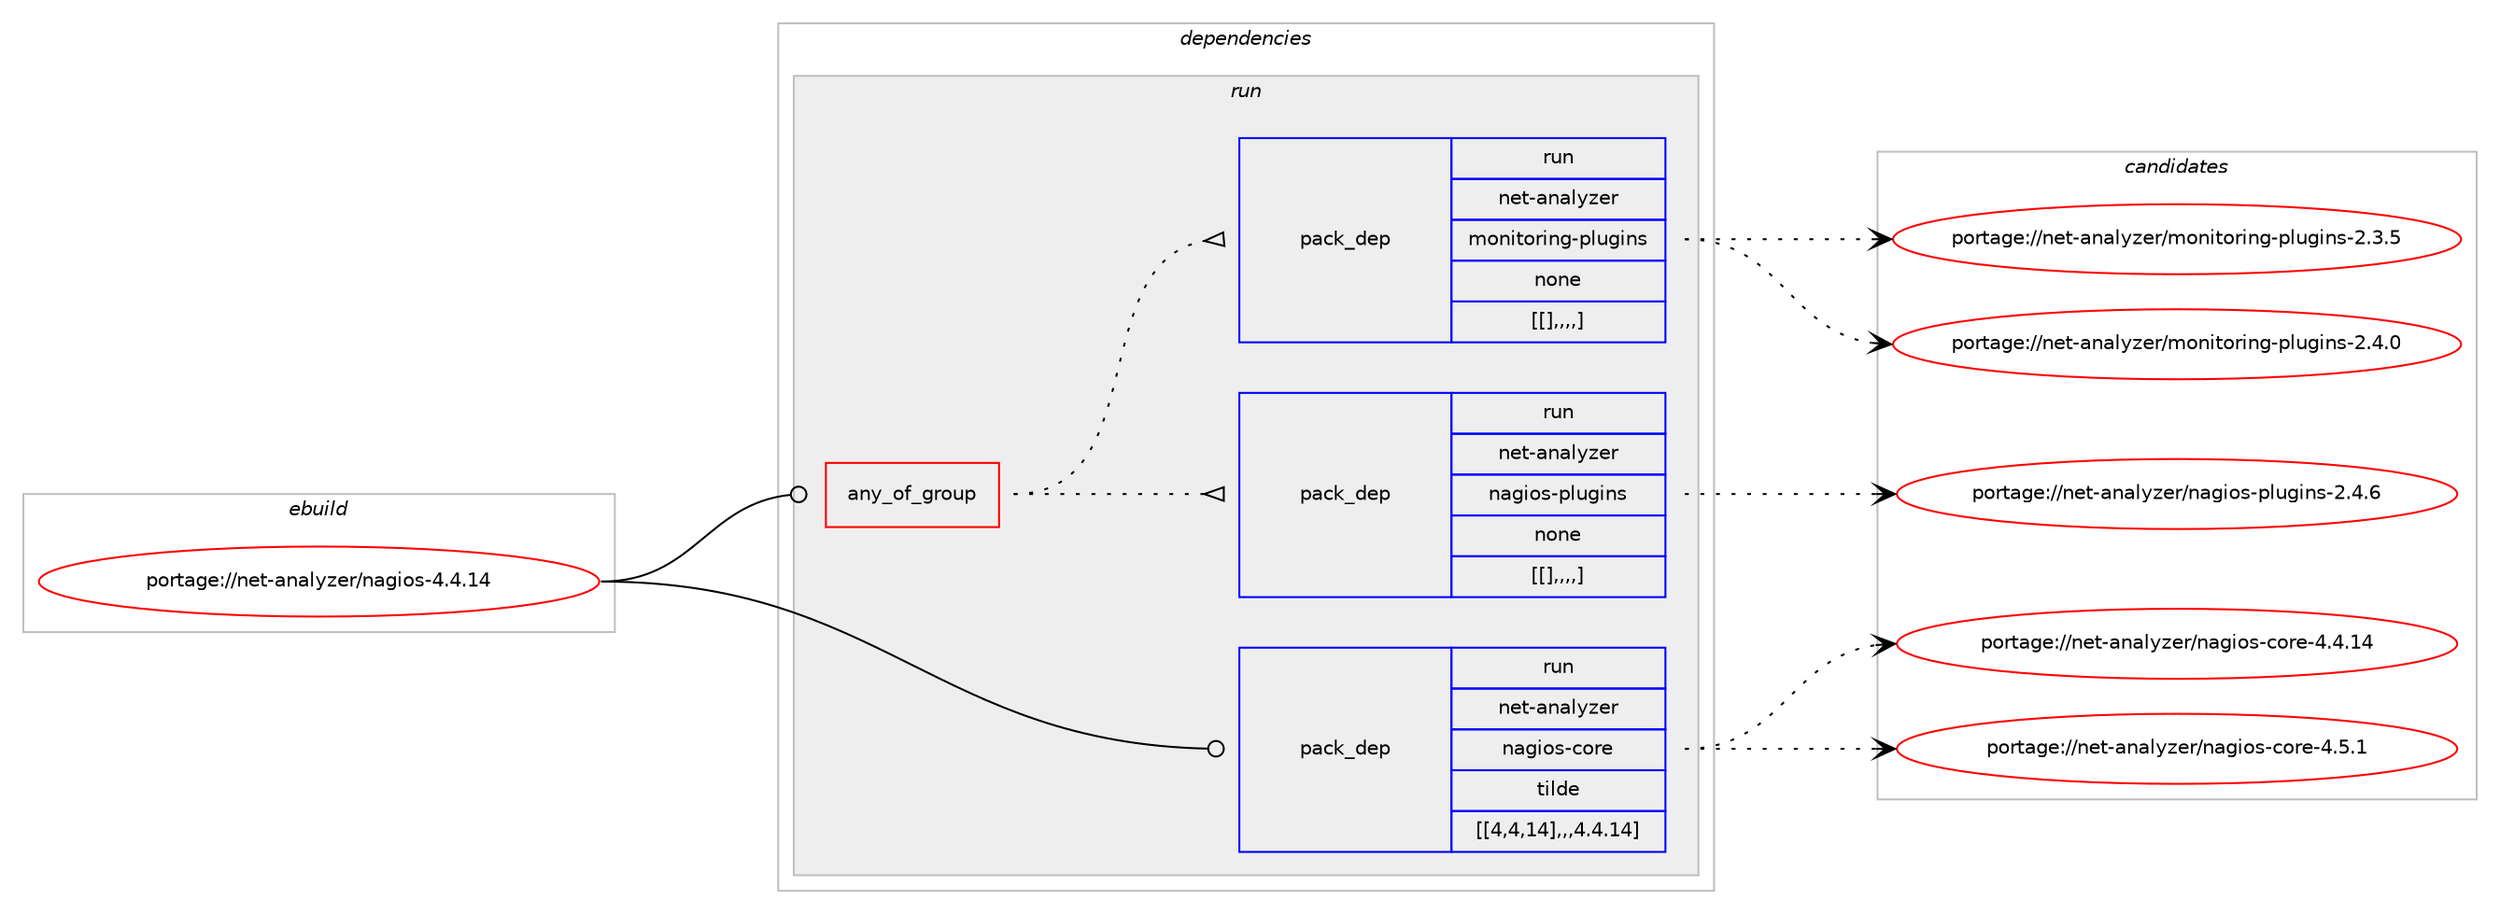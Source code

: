 digraph prolog {

# *************
# Graph options
# *************

newrank=true;
concentrate=true;
compound=true;
graph [rankdir=LR,fontname=Helvetica,fontsize=10,ranksep=1.5];#, ranksep=2.5, nodesep=0.2];
edge  [arrowhead=vee];
node  [fontname=Helvetica,fontsize=10];

# **********
# The ebuild
# **********

subgraph cluster_leftcol {
color=gray;
label=<<i>ebuild</i>>;
id [label="portage://net-analyzer/nagios-4.4.14", color=red, width=4, href="../net-analyzer/nagios-4.4.14.svg"];
}

# ****************
# The dependencies
# ****************

subgraph cluster_midcol {
color=gray;
label=<<i>dependencies</i>>;
subgraph cluster_compile {
fillcolor="#eeeeee";
style=filled;
label=<<i>compile</i>>;
}
subgraph cluster_compileandrun {
fillcolor="#eeeeee";
style=filled;
label=<<i>compile and run</i>>;
}
subgraph cluster_run {
fillcolor="#eeeeee";
style=filled;
label=<<i>run</i>>;
subgraph any1 {
dependency27 [label=<<TABLE BORDER="0" CELLBORDER="1" CELLSPACING="0" CELLPADDING="4"><TR><TD CELLPADDING="10">any_of_group</TD></TR></TABLE>>, shape=none, color=red];subgraph pack19 {
dependency28 [label=<<TABLE BORDER="0" CELLBORDER="1" CELLSPACING="0" CELLPADDING="4" WIDTH="220"><TR><TD ROWSPAN="6" CELLPADDING="30">pack_dep</TD></TR><TR><TD WIDTH="110">run</TD></TR><TR><TD>net-analyzer</TD></TR><TR><TD>nagios-plugins</TD></TR><TR><TD>none</TD></TR><TR><TD>[[],,,,]</TD></TR></TABLE>>, shape=none, color=blue];
}
dependency27:e -> dependency28:w [weight=20,style="dotted",arrowhead="oinv"];
subgraph pack47 {
dependency66 [label=<<TABLE BORDER="0" CELLBORDER="1" CELLSPACING="0" CELLPADDING="4" WIDTH="220"><TR><TD ROWSPAN="6" CELLPADDING="30">pack_dep</TD></TR><TR><TD WIDTH="110">run</TD></TR><TR><TD>net-analyzer</TD></TR><TR><TD>monitoring-plugins</TD></TR><TR><TD>none</TD></TR><TR><TD>[[],,,,]</TD></TR></TABLE>>, shape=none, color=blue];
}
dependency27:e -> dependency66:w [weight=20,style="dotted",arrowhead="oinv"];
}
id:e -> dependency27:w [weight=20,style="solid",arrowhead="odot"];
subgraph pack60 {
dependency81 [label=<<TABLE BORDER="0" CELLBORDER="1" CELLSPACING="0" CELLPADDING="4" WIDTH="220"><TR><TD ROWSPAN="6" CELLPADDING="30">pack_dep</TD></TR><TR><TD WIDTH="110">run</TD></TR><TR><TD>net-analyzer</TD></TR><TR><TD>nagios-core</TD></TR><TR><TD>tilde</TD></TR><TR><TD>[[4,4,14],,,4.4.14]</TD></TR></TABLE>>, shape=none, color=blue];
}
id:e -> dependency81:w [weight=20,style="solid",arrowhead="odot"];
}
}

# **************
# The candidates
# **************

subgraph cluster_choices {
rank=same;
color=gray;
label=<<i>candidates</i>>;

subgraph choice35 {
color=black;
nodesep=1;
choice110101116459711097108121122101114471109710310511111545112108117103105110115455046524654 [label="portage://net-analyzer/nagios-plugins-2.4.6", color=red, width=4,href="../net-analyzer/nagios-plugins-2.4.6.svg"];
dependency28:e -> choice110101116459711097108121122101114471109710310511111545112108117103105110115455046524654:w [style=dotted,weight="100"];
}
subgraph choice47 {
color=black;
nodesep=1;
choice1101011164597110971081211221011144710911111010511611111410511010345112108117103105110115455046524648 [label="portage://net-analyzer/monitoring-plugins-2.4.0", color=red, width=4,href="../net-analyzer/monitoring-plugins-2.4.0.svg"];
choice1101011164597110971081211221011144710911111010511611111410511010345112108117103105110115455046514653 [label="portage://net-analyzer/monitoring-plugins-2.3.5", color=red, width=4,href="../net-analyzer/monitoring-plugins-2.3.5.svg"];
dependency66:e -> choice1101011164597110971081211221011144710911111010511611111410511010345112108117103105110115455046524648:w [style=dotted,weight="100"];
dependency66:e -> choice1101011164597110971081211221011144710911111010511611111410511010345112108117103105110115455046514653:w [style=dotted,weight="100"];
}
subgraph choice64 {
color=black;
nodesep=1;
choice11010111645971109710812112210111447110971031051111154599111114101455246534649 [label="portage://net-analyzer/nagios-core-4.5.1", color=red, width=4,href="../net-analyzer/nagios-core-4.5.1.svg"];
choice1101011164597110971081211221011144711097103105111115459911111410145524652464952 [label="portage://net-analyzer/nagios-core-4.4.14", color=red, width=4,href="../net-analyzer/nagios-core-4.4.14.svg"];
dependency81:e -> choice11010111645971109710812112210111447110971031051111154599111114101455246534649:w [style=dotted,weight="100"];
dependency81:e -> choice1101011164597110971081211221011144711097103105111115459911111410145524652464952:w [style=dotted,weight="100"];
}
}

}
